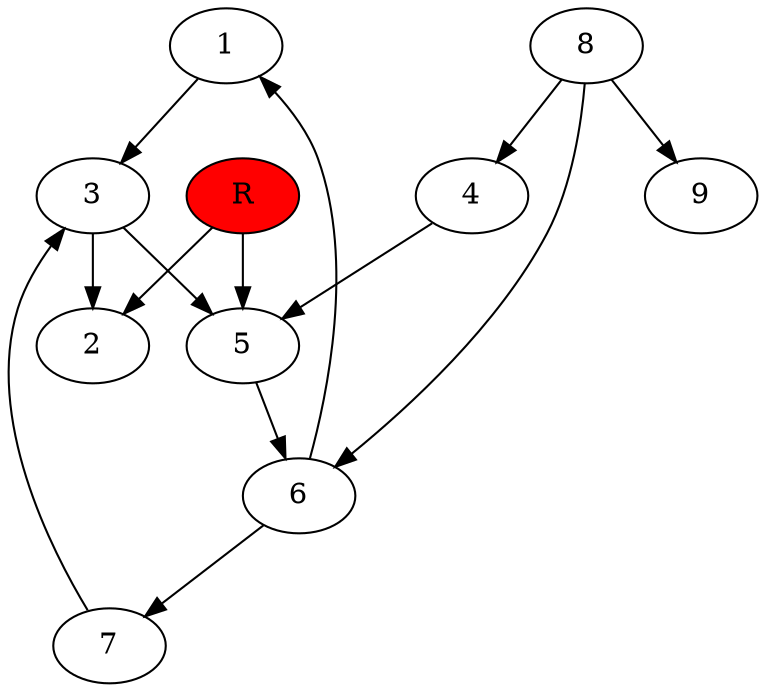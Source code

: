digraph prb10428 {
	1
	2
	3
	4
	5
	6
	7
	8
	R [fillcolor="#ff0000" style=filled]
	1 -> 3
	3 -> 2
	3 -> 5
	4 -> 5
	5 -> 6
	6 -> 1
	6 -> 7
	7 -> 3
	8 -> 4
	8 -> 6
	8 -> 9
	R -> 2
	R -> 5
}
